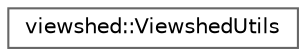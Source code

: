 digraph "Graphical Class Hierarchy"
{
 // LATEX_PDF_SIZE
  bgcolor="transparent";
  edge [fontname=Helvetica,fontsize=10,labelfontname=Helvetica,labelfontsize=10];
  node [fontname=Helvetica,fontsize=10,shape=box,height=0.2,width=0.4];
  rankdir="LR";
  Node0 [id="Node000000",label="viewshed::ViewshedUtils",height=0.2,width=0.4,color="grey40", fillcolor="white", style="filled",URL="$classviewshed_1_1ViewshedUtils.html",tooltip="Class that contains mostly static helper functions."];
}
